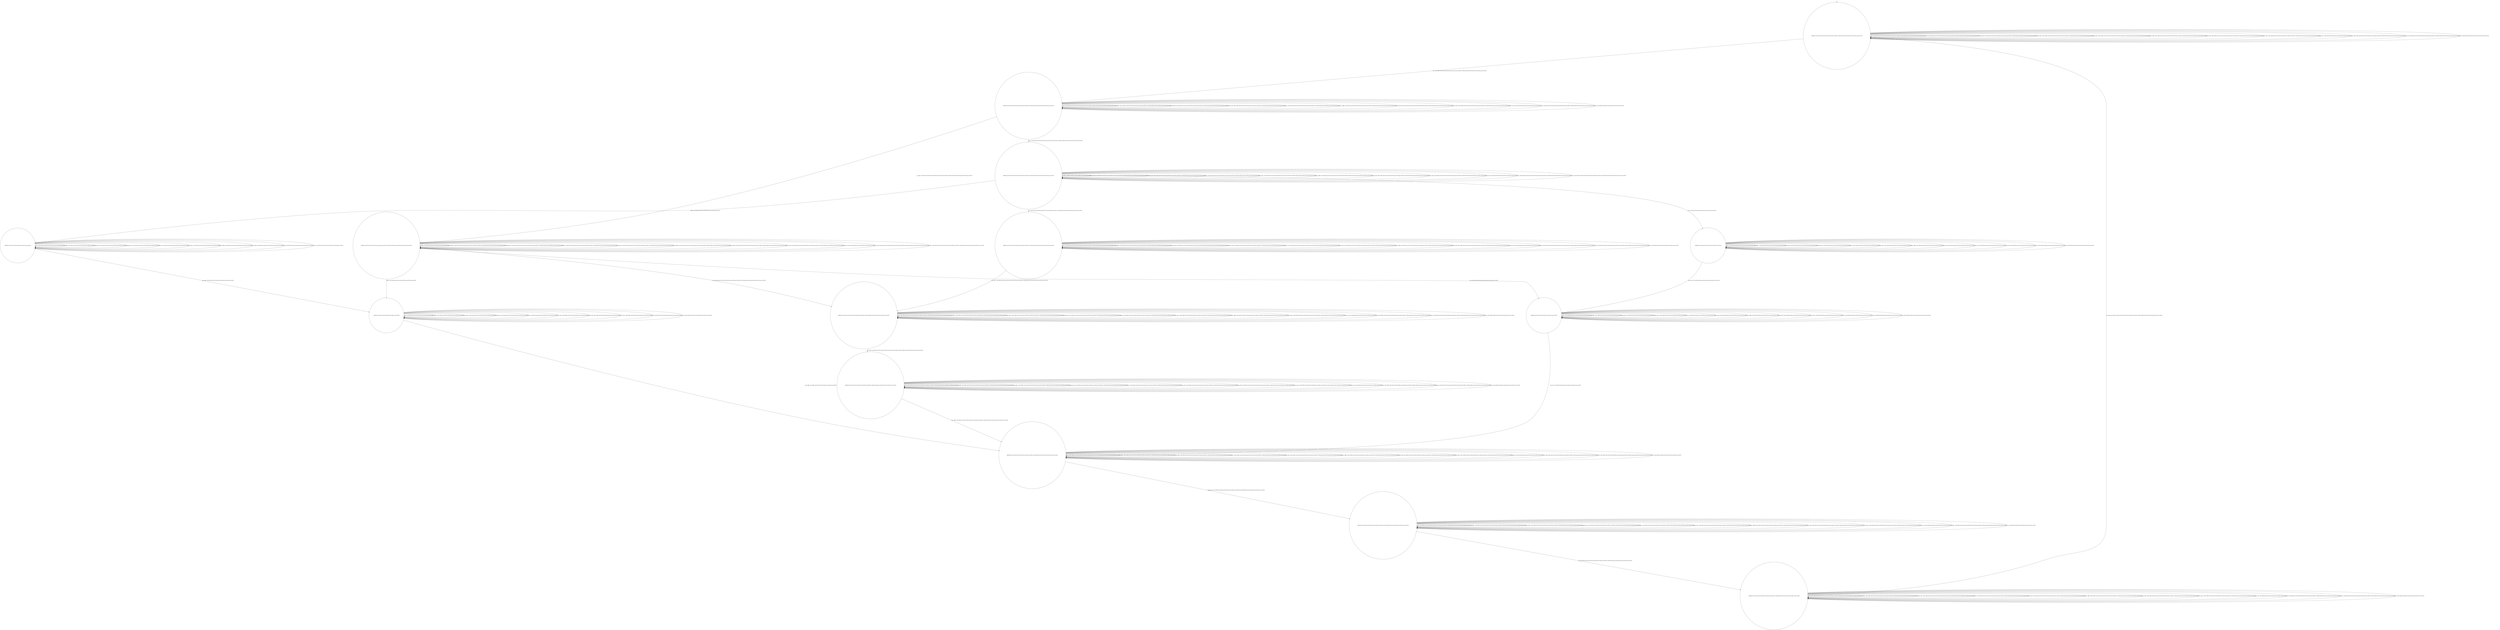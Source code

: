 digraph g {
	edge [lblstyle="above, sloped"];
	s0 [shape="circle" label="0@[((DOL and COF and CAP and TON and not TEA and not EUR) or (EUR and TEA and CAP and TON and not DOL and not COF))]"];
	s1 [shape="circle" label="1@[((DOL and COF and CAP and TON and not TEA and not EUR) or (EUR and TEA and CAP and TON and not DOL and not COF))]"];
	s2 [shape="circle" label="2@[((DOL and COF and CAP and TON and not TEA and not EUR) or (EUR and TEA and CAP and TON and not DOL and not COF))]"];
	s3 [shape="circle" label="3@[((DOL and COF and CAP and TON and not TEA and not EUR) or (EUR and TEA and CAP and TON and not DOL and not COF))]"];
	s4 [shape="circle" label="4@[((DOL and COF and CAP and TON and not TEA and not EUR) or (EUR and TEA and CAP and TON and not DOL and not COF))]"];
	s5 [shape="circle" label="5@[((DOL and COF and CAP and TON and not TEA and not EUR))]"];
	s6 [shape="circle" label="6@[((DOL and COF and CAP and TON and not TEA and not EUR) or (EUR and TEA and CAP and TON and not DOL and not COF))]"];
	s7 [shape="circle" label="7@[((DOL and COF and CAP and TON and not TEA and not EUR))]"];
	s8 [shape="circle" label="8@[((DOL and COF and CAP and TON and not TEA and not EUR) or (EUR and TEA and CAP and TON and not DOL and not COF))]"];
	s9 [shape="circle" label="9@[((DOL and COF and CAP and TON and not TEA and not EUR) or (EUR and TEA and CAP and TON and not DOL and not COF))]"];
	s10 [shape="circle" label="10@[((DOL and COF and CAP and TON and not TEA and not EUR) or (EUR and TEA and CAP and TON and not DOL and not COF))]"];
	s11 [shape="circle" label="11@[((DOL and COF and CAP and TON and not TEA and not EUR) or (EUR and TEA and CAP and TON and not DOL and not COF))]"];
	s12 [shape="circle" label="12@[((EUR and TEA and CAP and TON and not DOL and not COF))]"];
	s13 [shape="circle" label="13@[((EUR and TEA and CAP and TON and not DOL and not COF))]"];
	s0 -> s0 [label="cap / nok() [((DOL and COF and CAP and TON and not TEA and not EUR) or (EUR and TEA and CAP and TON and not DOL and not COF))]"];
	s0 -> s0 [label="coffee / nok() [((DOL and COF and CAP and TON and not TEA and not EUR) or (EUR and TEA and CAP and TON and not DOL and not COF))]"];
	s0 -> s0 [label="cup_taken / nok() [((DOL and COF and CAP and TON and not TEA and not EUR) or (EUR and TEA and CAP and TON and not DOL and not COF))]"];
	s0 -> s0 [label="display_done / nok() [((DOL and COF and CAP and TON and not TEA and not EUR) or (EUR and TEA and CAP and TON and not DOL and not COF))]"];
	s0 -> s1 [label="euro / ok() [((DOL and COF and CAP and TON and not TEA and not EUR) or (EUR and TEA and CAP and TON and not DOL and not COF))]"];
	s0 -> s0 [label="no_sugar / nok() [((DOL and COF and CAP and TON and not TEA and not EUR) or (EUR and TEA and CAP and TON and not DOL and not COF))]"];
	s0 -> s0 [label="pour_coffee / nok() [((DOL and COF and CAP and TON and not TEA and not EUR) or (EUR and TEA and CAP and TON and not DOL and not COF))]"];
	s0 -> s0 [label="pour_milk / nok() [((DOL and COF and CAP and TON and not TEA and not EUR) or (EUR and TEA and CAP and TON and not DOL and not COF))]"];
	s0 -> s0 [label="pour_sugar / nok() [((DOL and COF and CAP and TON and not TEA and not EUR) or (EUR and TEA and CAP and TON and not DOL and not COF))]"];
	s0 -> s0 [label="pour_tea / nok() [((EUR and TEA and CAP and TON and not DOL and not COF))]"];
	s0 -> s0 [label="ring / nok() [((DOL and COF and CAP and TON and not TEA and not EUR) or (EUR and TEA and CAP and TON and not DOL and not COF))]"];
	s0 -> s0 [label="sugar / nok() [((DOL and COF and CAP and TON and not TEA and not EUR) or (EUR and TEA and CAP and TON and not DOL and not COF))]"];
	s0 -> s0 [label="tea / nok() [((EUR and TEA and CAP and TON and not DOL and not COF))]"];
	s1 -> s1 [label="cap / nok() [((DOL and COF and CAP and TON and not TEA and not EUR) or (EUR and TEA and CAP and TON and not DOL and not COF))]"];
	s1 -> s1 [label="coffee / nok() [((DOL and COF and CAP and TON and not TEA and not EUR) or (EUR and TEA and CAP and TON and not DOL and not COF))]"];
	s1 -> s1 [label="cup_taken / nok() [((DOL and COF and CAP and TON and not TEA and not EUR) or (EUR and TEA and CAP and TON and not DOL and not COF))]"];
	s1 -> s1 [label="display_done / nok() [((DOL and COF and CAP and TON and not TEA and not EUR) or (EUR and TEA and CAP and TON and not DOL and not COF))]"];
	s1 -> s1 [label="euro / nok() [((DOL and COF and CAP and TON and not TEA and not EUR) or (EUR and TEA and CAP and TON and not DOL and not COF))]"];
	s1 -> s2 [label="no_sugar / ok() [((DOL and COF and CAP and TON and not TEA and not EUR) or (EUR and TEA and CAP and TON and not DOL and not COF))]"];
	s1 -> s1 [label="pour_coffee / nok() [((DOL and COF and CAP and TON and not TEA and not EUR) or (EUR and TEA and CAP and TON and not DOL and not COF))]"];
	s1 -> s1 [label="pour_milk / nok() [((DOL and COF and CAP and TON and not TEA and not EUR) or (EUR and TEA and CAP and TON and not DOL and not COF))]"];
	s1 -> s1 [label="pour_sugar / nok() [((DOL and COF and CAP and TON and not TEA and not EUR) or (EUR and TEA and CAP and TON and not DOL and not COF))]"];
	s1 -> s1 [label="pour_tea / nok() [((EUR and TEA and CAP and TON and not DOL and not COF))]"];
	s1 -> s1 [label="ring / nok() [((DOL and COF and CAP and TON and not TEA and not EUR) or (EUR and TEA and CAP and TON and not DOL and not COF))]"];
	s1 -> s3 [label="sugar / ok() [((DOL and COF and CAP and TON and not TEA and not EUR) or (EUR and TEA and CAP and TON and not DOL and not COF))]"];
	s1 -> s1 [label="tea / nok() [((EUR and TEA and CAP and TON and not DOL and not COF))]"];
	s2 -> s6 [label="cap / ok() [((DOL and COF and CAP and TON and not TEA and not EUR) or (EUR and TEA and CAP and TON and not DOL and not COF))]"];
	s2 -> s2 [label="coffee / Ω [((EUR and TEA and CAP and TON and not DOL and not COF))]"];
	s2 -> s7 [label="coffee / ok() [((DOL and COF and CAP and TON and not TEA and not EUR))]"];
	s2 -> s2 [label="cup_taken / nok() [((DOL and COF and CAP and TON and not TEA and not EUR) or (EUR and TEA and CAP and TON and not DOL and not COF))]"];
	s2 -> s2 [label="display_done / nok() [((DOL and COF and CAP and TON and not TEA and not EUR) or (EUR and TEA and CAP and TON and not DOL and not COF))]"];
	s2 -> s2 [label="euro / nok() [((DOL and COF and CAP and TON and not TEA and not EUR) or (EUR and TEA and CAP and TON and not DOL and not COF))]"];
	s2 -> s2 [label="no_sugar / nok() [((DOL and COF and CAP and TON and not TEA and not EUR) or (EUR and TEA and CAP and TON and not DOL and not COF))]"];
	s2 -> s2 [label="pour_coffee / nok() [((DOL and COF and CAP and TON and not TEA and not EUR) or (EUR and TEA and CAP and TON and not DOL and not COF))]"];
	s2 -> s2 [label="pour_milk / nok() [((DOL and COF and CAP and TON and not TEA and not EUR) or (EUR and TEA and CAP and TON and not DOL and not COF))]"];
	s2 -> s2 [label="pour_sugar / nok() [((DOL and COF and CAP and TON and not TEA and not EUR) or (EUR and TEA and CAP and TON and not DOL and not COF))]"];
	s2 -> s2 [label="pour_tea / nok() [((EUR and TEA and CAP and TON and not DOL and not COF))]"];
	s2 -> s2 [label="ring / nok() [((DOL and COF and CAP and TON and not TEA and not EUR) or (EUR and TEA and CAP and TON and not DOL and not COF))]"];
	s2 -> s2 [label="sugar / void() [((DOL and COF and CAP and TON and not TEA and not EUR) or (EUR and TEA and CAP and TON and not DOL and not COF))]"];
	s2 -> s13 [label="tea / ok() [((EUR and TEA and CAP and TON and not DOL and not COF))]"];
	s3 -> s4 [label="cap / ok() [((DOL and COF and CAP and TON and not TEA and not EUR) or (EUR and TEA and CAP and TON and not DOL and not COF))]"];
	s3 -> s3 [label="coffee / Ω [((EUR and TEA and CAP and TON and not DOL and not COF))]"];
	s3 -> s5 [label="coffee / ok() [((DOL and COF and CAP and TON and not TEA and not EUR))]"];
	s3 -> s3 [label="cup_taken / nok() [((DOL and COF and CAP and TON and not TEA and not EUR) or (EUR and TEA and CAP and TON and not DOL and not COF))]"];
	s3 -> s3 [label="display_done / nok() [((DOL and COF and CAP and TON and not TEA and not EUR) or (EUR and TEA and CAP and TON and not DOL and not COF))]"];
	s3 -> s3 [label="euro / nok() [((DOL and COF and CAP and TON and not TEA and not EUR) or (EUR and TEA and CAP and TON and not DOL and not COF))]"];
	s3 -> s3 [label="no_sugar / void() [((DOL and COF and CAP and TON and not TEA and not EUR) or (EUR and TEA and CAP and TON and not DOL and not COF))]"];
	s3 -> s3 [label="pour_coffee / nok() [((DOL and COF and CAP and TON and not TEA and not EUR) or (EUR and TEA and CAP and TON and not DOL and not COF))]"];
	s3 -> s3 [label="pour_milk / nok() [((DOL and COF and CAP and TON and not TEA and not EUR) or (EUR and TEA and CAP and TON and not DOL and not COF))]"];
	s3 -> s3 [label="pour_sugar / nok() [((DOL and COF and CAP and TON and not TEA and not EUR) or (EUR and TEA and CAP and TON and not DOL and not COF))]"];
	s3 -> s3 [label="pour_tea / nok() [((EUR and TEA and CAP and TON and not DOL and not COF))]"];
	s3 -> s3 [label="ring / nok() [((DOL and COF and CAP and TON and not TEA and not EUR) or (EUR and TEA and CAP and TON and not DOL and not COF))]"];
	s3 -> s3 [label="sugar / nok() [((DOL and COF and CAP and TON and not TEA and not EUR) or (EUR and TEA and CAP and TON and not DOL and not COF))]"];
	s3 -> s12 [label="tea / ok() [((EUR and TEA and CAP and TON and not DOL and not COF))]"];
	s4 -> s4 [label="cap / nok() [((DOL and COF and CAP and TON and not TEA and not EUR) or (EUR and TEA and CAP and TON and not DOL and not COF))]"];
	s4 -> s4 [label="coffee / void() [((DOL and COF and CAP and TON and not TEA and not EUR) or (EUR and TEA and CAP and TON and not DOL and not COF))]"];
	s4 -> s4 [label="cup_taken / nok() [((DOL and COF and CAP and TON and not TEA and not EUR) or (EUR and TEA and CAP and TON and not DOL and not COF))]"];
	s4 -> s4 [label="display_done / nok() [((DOL and COF and CAP and TON and not TEA and not EUR) or (EUR and TEA and CAP and TON and not DOL and not COF))]"];
	s4 -> s4 [label="euro / nok() [((DOL and COF and CAP and TON and not TEA and not EUR) or (EUR and TEA and CAP and TON and not DOL and not COF))]"];
	s4 -> s4 [label="no_sugar / nok() [((DOL and COF and CAP and TON and not TEA and not EUR) or (EUR and TEA and CAP and TON and not DOL and not COF))]"];
	s4 -> s4 [label="pour_coffee / nok() [((DOL and COF and CAP and TON and not TEA and not EUR) or (EUR and TEA and CAP and TON and not DOL and not COF))]"];
	s4 -> s4 [label="pour_milk / nok() [((DOL and COF and CAP and TON and not TEA and not EUR) or (EUR and TEA and CAP and TON and not DOL and not COF))]"];
	s4 -> s6 [label="pour_sugar / ok() [((DOL and COF and CAP and TON and not TEA and not EUR) or (EUR and TEA and CAP and TON and not DOL and not COF))]"];
	s4 -> s4 [label="pour_tea / nok() [((EUR and TEA and CAP and TON and not DOL and not COF))]"];
	s4 -> s4 [label="ring / nok() [((DOL and COF and CAP and TON and not TEA and not EUR) or (EUR and TEA and CAP and TON and not DOL and not COF))]"];
	s4 -> s4 [label="sugar / nok() [((DOL and COF and CAP and TON and not TEA and not EUR) or (EUR and TEA and CAP and TON and not DOL and not COF))]"];
	s4 -> s4 [label="tea / void() [((EUR and TEA and CAP and TON and not DOL and not COF))]"];
	s5 -> s5 [label="cap / void() [((DOL and COF and CAP and TON and not TEA and not EUR))]"];
	s5 -> s5 [label="coffee / nok() [((DOL and COF and CAP and TON and not TEA and not EUR))]"];
	s5 -> s5 [label="cup_taken / nok() [((DOL and COF and CAP and TON and not TEA and not EUR))]"];
	s5 -> s5 [label="display_done / nok() [((DOL and COF and CAP and TON and not TEA and not EUR))]"];
	s5 -> s5 [label="euro / nok() [((DOL and COF and CAP and TON and not TEA and not EUR))]"];
	s5 -> s5 [label="no_sugar / nok() [((DOL and COF and CAP and TON and not TEA and not EUR))]"];
	s5 -> s5 [label="pour_coffee / nok() [((DOL and COF and CAP and TON and not TEA and not EUR))]"];
	s5 -> s5 [label="pour_milk / nok() [((DOL and COF and CAP and TON and not TEA and not EUR))]"];
	s5 -> s7 [label="pour_sugar / ok() [((DOL and COF and CAP and TON and not TEA and not EUR))]"];
	s5 -> s5 [label="ring / nok() [((DOL and COF and CAP and TON and not TEA and not EUR))]"];
	s5 -> s5 [label="sugar / nok() [((DOL and COF and CAP and TON and not TEA and not EUR))]"];
	s6 -> s6 [label="cap / nok() [((DOL and COF and CAP and TON and not TEA and not EUR) or (EUR and TEA and CAP and TON and not DOL and not COF))]"];
	s6 -> s6 [label="coffee / void() [((DOL and COF and CAP and TON and not TEA and not EUR) or (EUR and TEA and CAP and TON and not DOL and not COF))]"];
	s6 -> s6 [label="cup_taken / nok() [((DOL and COF and CAP and TON and not TEA and not EUR) or (EUR and TEA and CAP and TON and not DOL and not COF))]"];
	s6 -> s6 [label="display_done / nok() [((DOL and COF and CAP and TON and not TEA and not EUR) or (EUR and TEA and CAP and TON and not DOL and not COF))]"];
	s6 -> s6 [label="euro / nok() [((DOL and COF and CAP and TON and not TEA and not EUR) or (EUR and TEA and CAP and TON and not DOL and not COF))]"];
	s6 -> s6 [label="no_sugar / nok() [((DOL and COF and CAP and TON and not TEA and not EUR) or (EUR and TEA and CAP and TON and not DOL and not COF))]"];
	s6 -> s6 [label="pour_coffee / nok() [((DOL and COF and CAP and TON and not TEA and not EUR) or (EUR and TEA and CAP and TON and not DOL and not COF))]"];
	s6 -> s9 [label="pour_milk / ok() [((DOL and COF and CAP and TON and not TEA and not EUR) or (EUR and TEA and CAP and TON and not DOL and not COF))]"];
	s6 -> s6 [label="pour_sugar / nok() [((DOL and COF and CAP and TON and not TEA and not EUR) or (EUR and TEA and CAP and TON and not DOL and not COF))]"];
	s6 -> s6 [label="pour_tea / nok() [((EUR and TEA and CAP and TON and not DOL and not COF))]"];
	s6 -> s6 [label="ring / nok() [((DOL and COF and CAP and TON and not TEA and not EUR) or (EUR and TEA and CAP and TON and not DOL and not COF))]"];
	s6 -> s6 [label="sugar / nok() [((DOL and COF and CAP and TON and not TEA and not EUR) or (EUR and TEA and CAP and TON and not DOL and not COF))]"];
	s6 -> s6 [label="tea / void() [((EUR and TEA and CAP and TON and not DOL and not COF))]"];
	s7 -> s7 [label="cap / void() [((DOL and COF and CAP and TON and not TEA and not EUR))]"];
	s7 -> s7 [label="coffee / nok() [((DOL and COF and CAP and TON and not TEA and not EUR))]"];
	s7 -> s7 [label="cup_taken / nok() [((DOL and COF and CAP and TON and not TEA and not EUR))]"];
	s7 -> s7 [label="display_done / nok() [((DOL and COF and CAP and TON and not TEA and not EUR))]"];
	s7 -> s7 [label="euro / nok() [((DOL and COF and CAP and TON and not TEA and not EUR))]"];
	s7 -> s7 [label="no_sugar / nok() [((DOL and COF and CAP and TON and not TEA and not EUR))]"];
	s7 -> s8 [label="pour_coffee / ok() [((DOL and COF and CAP and TON and not TEA and not EUR))]"];
	s7 -> s7 [label="pour_milk / nok() [((DOL and COF and CAP and TON and not TEA and not EUR))]"];
	s7 -> s7 [label="pour_sugar / nok() [((DOL and COF and CAP and TON and not TEA and not EUR))]"];
	s7 -> s7 [label="ring / nok() [((DOL and COF and CAP and TON and not TEA and not EUR))]"];
	s7 -> s7 [label="sugar / nok() [((DOL and COF and CAP and TON and not TEA and not EUR))]"];
	s8 -> s8 [label="cap / nok() [((DOL and COF and CAP and TON and not TEA and not EUR) or (EUR and TEA and CAP and TON and not DOL and not COF))]"];
	s8 -> s8 [label="coffee / nok() [((DOL and COF and CAP and TON and not TEA and not EUR) or (EUR and TEA and CAP and TON and not DOL and not COF))]"];
	s8 -> s8 [label="cup_taken / nok() [((DOL and COF and CAP and TON and not TEA and not EUR) or (EUR and TEA and CAP and TON and not DOL and not COF))]"];
	s8 -> s10 [label="display_done / ok() [((DOL and COF and CAP and TON and not TEA and not EUR) or (EUR and TEA and CAP and TON and not DOL and not COF))]"];
	s8 -> s8 [label="euro / nok() [((DOL and COF and CAP and TON and not TEA and not EUR) or (EUR and TEA and CAP and TON and not DOL and not COF))]"];
	s8 -> s8 [label="no_sugar / nok() [((DOL and COF and CAP and TON and not TEA and not EUR) or (EUR and TEA and CAP and TON and not DOL and not COF))]"];
	s8 -> s8 [label="pour_coffee / nok() [((DOL and COF and CAP and TON and not TEA and not EUR) or (EUR and TEA and CAP and TON and not DOL and not COF))]"];
	s8 -> s8 [label="pour_milk / nok() [((DOL and COF and CAP and TON and not TEA and not EUR) or (EUR and TEA and CAP and TON and not DOL and not COF))]"];
	s8 -> s8 [label="pour_sugar / nok() [((DOL and COF and CAP and TON and not TEA and not EUR) or (EUR and TEA and CAP and TON and not DOL and not COF))]"];
	s8 -> s8 [label="pour_tea / nok() [((EUR and TEA and CAP and TON and not DOL and not COF))]"];
	s8 -> s8 [label="ring / nok() [((DOL and COF and CAP and TON and not TEA and not EUR) or (EUR and TEA and CAP and TON and not DOL and not COF))]"];
	s8 -> s8 [label="sugar / nok() [((DOL and COF and CAP and TON and not TEA and not EUR) or (EUR and TEA and CAP and TON and not DOL and not COF))]"];
	s8 -> s8 [label="tea / nok() [((EUR and TEA and CAP and TON and not DOL and not COF))]"];
	s9 -> s9 [label="cap / nok() [((DOL and COF and CAP and TON and not TEA and not EUR) or (EUR and TEA and CAP and TON and not DOL and not COF))]"];
	s9 -> s9 [label="coffee / nok() [((DOL and COF and CAP and TON and not TEA and not EUR) or (EUR and TEA and CAP and TON and not DOL and not COF))]"];
	s9 -> s9 [label="cup_taken / nok() [((DOL and COF and CAP and TON and not TEA and not EUR) or (EUR and TEA and CAP and TON and not DOL and not COF))]"];
	s9 -> s9 [label="display_done / nok() [((DOL and COF and CAP and TON and not TEA and not EUR) or (EUR and TEA and CAP and TON and not DOL and not COF))]"];
	s9 -> s9 [label="euro / nok() [((DOL and COF and CAP and TON and not TEA and not EUR) or (EUR and TEA and CAP and TON and not DOL and not COF))]"];
	s9 -> s9 [label="no_sugar / nok() [((DOL and COF and CAP and TON and not TEA and not EUR) or (EUR and TEA and CAP and TON and not DOL and not COF))]"];
	s9 -> s8 [label="pour_coffee / ok() [((DOL and COF and CAP and TON and not TEA and not EUR) or (EUR and TEA and CAP and TON and not DOL and not COF))]"];
	s9 -> s9 [label="pour_milk / nok() [((DOL and COF and CAP and TON and not TEA and not EUR) or (EUR and TEA and CAP and TON and not DOL and not COF))]"];
	s9 -> s9 [label="pour_sugar / nok() [((DOL and COF and CAP and TON and not TEA and not EUR) or (EUR and TEA and CAP and TON and not DOL and not COF))]"];
	s9 -> s9 [label="pour_tea / nok() [((EUR and TEA and CAP and TON and not DOL and not COF))]"];
	s9 -> s9 [label="ring / nok() [((DOL and COF and CAP and TON and not TEA and not EUR) or (EUR and TEA and CAP and TON and not DOL and not COF))]"];
	s9 -> s9 [label="sugar / nok() [((DOL and COF and CAP and TON and not TEA and not EUR) or (EUR and TEA and CAP and TON and not DOL and not COF))]"];
	s9 -> s9 [label="tea / nok() [((EUR and TEA and CAP and TON and not DOL and not COF))]"];
	s10 -> s10 [label="cap / nok() [((DOL and COF and CAP and TON and not TEA and not EUR) or (EUR and TEA and CAP and TON and not DOL and not COF))]"];
	s10 -> s10 [label="coffee / nok() [((DOL and COF and CAP and TON and not TEA and not EUR) or (EUR and TEA and CAP and TON and not DOL and not COF))]"];
	s10 -> s10 [label="cup_taken / nok() [((DOL and COF and CAP and TON and not TEA and not EUR) or (EUR and TEA and CAP and TON and not DOL and not COF))]"];
	s10 -> s10 [label="display_done / nok() [((DOL and COF and CAP and TON and not TEA and not EUR) or (EUR and TEA and CAP and TON and not DOL and not COF))]"];
	s10 -> s10 [label="euro / nok() [((DOL and COF and CAP and TON and not TEA and not EUR) or (EUR and TEA and CAP and TON and not DOL and not COF))]"];
	s10 -> s10 [label="no_sugar / nok() [((DOL and COF and CAP and TON and not TEA and not EUR) or (EUR and TEA and CAP and TON and not DOL and not COF))]"];
	s10 -> s10 [label="pour_coffee / nok() [((DOL and COF and CAP and TON and not TEA and not EUR) or (EUR and TEA and CAP and TON and not DOL and not COF))]"];
	s10 -> s10 [label="pour_milk / nok() [((DOL and COF and CAP and TON and not TEA and not EUR) or (EUR and TEA and CAP and TON and not DOL and not COF))]"];
	s10 -> s10 [label="pour_sugar / nok() [((DOL and COF and CAP and TON and not TEA and not EUR) or (EUR and TEA and CAP and TON and not DOL and not COF))]"];
	s10 -> s10 [label="pour_tea / nok() [((EUR and TEA and CAP and TON and not DOL and not COF))]"];
	s10 -> s11 [label="ring / ok() [((DOL and COF and CAP and TON and not TEA and not EUR) or (EUR and TEA and CAP and TON and not DOL and not COF))]"];
	s10 -> s10 [label="sugar / nok() [((DOL and COF and CAP and TON and not TEA and not EUR) or (EUR and TEA and CAP and TON and not DOL and not COF))]"];
	s10 -> s10 [label="tea / nok() [((EUR and TEA and CAP and TON and not DOL and not COF))]"];
	s11 -> s11 [label="cap / nok() [((DOL and COF and CAP and TON and not TEA and not EUR) or (EUR and TEA and CAP and TON and not DOL and not COF))]"];
	s11 -> s11 [label="coffee / nok() [((DOL and COF and CAP and TON and not TEA and not EUR) or (EUR and TEA and CAP and TON and not DOL and not COF))]"];
	s11 -> s0 [label="cup_taken / ok() [((DOL and COF and CAP and TON and not TEA and not EUR) or (EUR and TEA and CAP and TON and not DOL and not COF))]"];
	s11 -> s11 [label="display_done / nok() [((DOL and COF and CAP and TON and not TEA and not EUR) or (EUR and TEA and CAP and TON and not DOL and not COF))]"];
	s11 -> s11 [label="euro / nok() [((DOL and COF and CAP and TON and not TEA and not EUR) or (EUR and TEA and CAP and TON and not DOL and not COF))]"];
	s11 -> s11 [label="no_sugar / nok() [((DOL and COF and CAP and TON and not TEA and not EUR) or (EUR and TEA and CAP and TON and not DOL and not COF))]"];
	s11 -> s11 [label="pour_coffee / nok() [((DOL and COF and CAP and TON and not TEA and not EUR) or (EUR and TEA and CAP and TON and not DOL and not COF))]"];
	s11 -> s11 [label="pour_milk / nok() [((DOL and COF and CAP and TON and not TEA and not EUR) or (EUR and TEA and CAP and TON and not DOL and not COF))]"];
	s11 -> s11 [label="pour_sugar / nok() [((DOL and COF and CAP and TON and not TEA and not EUR) or (EUR and TEA and CAP and TON and not DOL and not COF))]"];
	s11 -> s11 [label="pour_tea / nok() [((EUR and TEA and CAP and TON and not DOL and not COF))]"];
	s11 -> s11 [label="ring / nok() [((DOL and COF and CAP and TON and not TEA and not EUR) or (EUR and TEA and CAP and TON and not DOL and not COF))]"];
	s11 -> s11 [label="sugar / nok() [((DOL and COF and CAP and TON and not TEA and not EUR) or (EUR and TEA and CAP and TON and not DOL and not COF))]"];
	s11 -> s11 [label="tea / nok() [((EUR and TEA and CAP and TON and not DOL and not COF))]"];
	s12 -> s12 [label="cap / void() [((EUR and TEA and CAP and TON and not DOL and not COF))]"];
	s12 -> s12 [label="coffee / void() [((EUR and TEA and CAP and TON and not DOL and not COF))]"];
	s12 -> s12 [label="cup_taken / nok() [((EUR and TEA and CAP and TON and not DOL and not COF))]"];
	s12 -> s12 [label="display_done / nok() [((EUR and TEA and CAP and TON and not DOL and not COF))]"];
	s12 -> s12 [label="euro / nok() [((EUR and TEA and CAP and TON and not DOL and not COF))]"];
	s12 -> s12 [label="no_sugar / nok() [((EUR and TEA and CAP and TON and not DOL and not COF))]"];
	s12 -> s12 [label="pour_coffee / nok() [((EUR and TEA and CAP and TON and not DOL and not COF))]"];
	s12 -> s12 [label="pour_milk / nok() [((EUR and TEA and CAP and TON and not DOL and not COF))]"];
	s12 -> s13 [label="pour_sugar / ok() [((EUR and TEA and CAP and TON and not DOL and not COF))]"];
	s12 -> s12 [label="pour_tea / nok() [((EUR and TEA and CAP and TON and not DOL and not COF))]"];
	s12 -> s12 [label="ring / nok() [((EUR and TEA and CAP and TON and not DOL and not COF))]"];
	s12 -> s12 [label="sugar / nok() [((EUR and TEA and CAP and TON and not DOL and not COF))]"];
	s12 -> s12 [label="tea / nok() [((EUR and TEA and CAP and TON and not DOL and not COF))]"];
	s13 -> s13 [label="cap / void() [((EUR and TEA and CAP and TON and not DOL and not COF))]"];
	s13 -> s13 [label="coffee / void() [((EUR and TEA and CAP and TON and not DOL and not COF))]"];
	s13 -> s13 [label="cup_taken / nok() [((EUR and TEA and CAP and TON and not DOL and not COF))]"];
	s13 -> s13 [label="display_done / nok() [((EUR and TEA and CAP and TON and not DOL and not COF))]"];
	s13 -> s13 [label="euro / nok() [((EUR and TEA and CAP and TON and not DOL and not COF))]"];
	s13 -> s13 [label="no_sugar / nok() [((EUR and TEA and CAP and TON and not DOL and not COF))]"];
	s13 -> s13 [label="pour_coffee / nok() [((EUR and TEA and CAP and TON and not DOL and not COF))]"];
	s13 -> s13 [label="pour_milk / nok() [((EUR and TEA and CAP and TON and not DOL and not COF))]"];
	s13 -> s13 [label="pour_sugar / nok() [((EUR and TEA and CAP and TON and not DOL and not COF))]"];
	s13 -> s8 [label="pour_tea / ok() [((EUR and TEA and CAP and TON and not DOL and not COF))]"];
	s13 -> s13 [label="ring / nok() [((EUR and TEA and CAP and TON and not DOL and not COF))]"];
	s13 -> s13 [label="sugar / nok() [((EUR and TEA and CAP and TON and not DOL and not COF))]"];
	s13 -> s13 [label="tea / nok() [((EUR and TEA and CAP and TON and not DOL and not COF))]"];
	__start0 [label="" shape="none" width="0" height="0"];
	__start0 -> s0;
}
